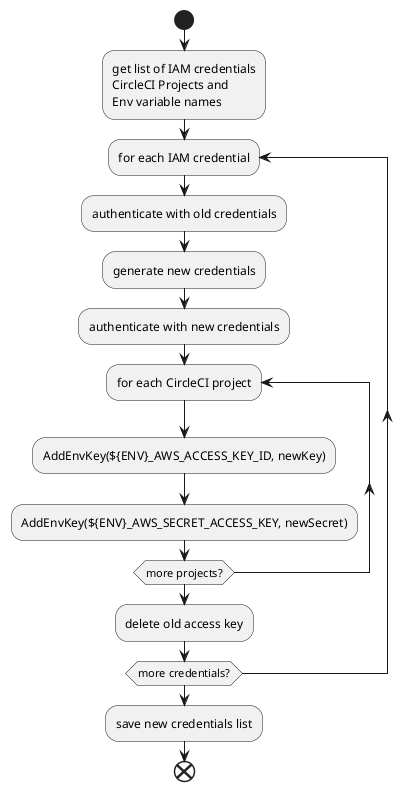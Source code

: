 @startuml
start
:get list of IAM credentials
CircleCI Projects and
Env variable names;
repeat :for each IAM credential;
  :authenticate with old credentials;
  :generate new credentials;
  :authenticate with new credentials;
  repeat :for each CircleCI project;
    :AddEnvKey(${ENV}_AWS_ACCESS_KEY_ID, newKey);
    :AddEnvKey(${ENV}_AWS_SECRET_ACCESS_KEY, newSecret);
  repeat while (more projects?)
  :delete old access key;
repeat while (more credentials?)
:save new credentials list;
end
@enduml
